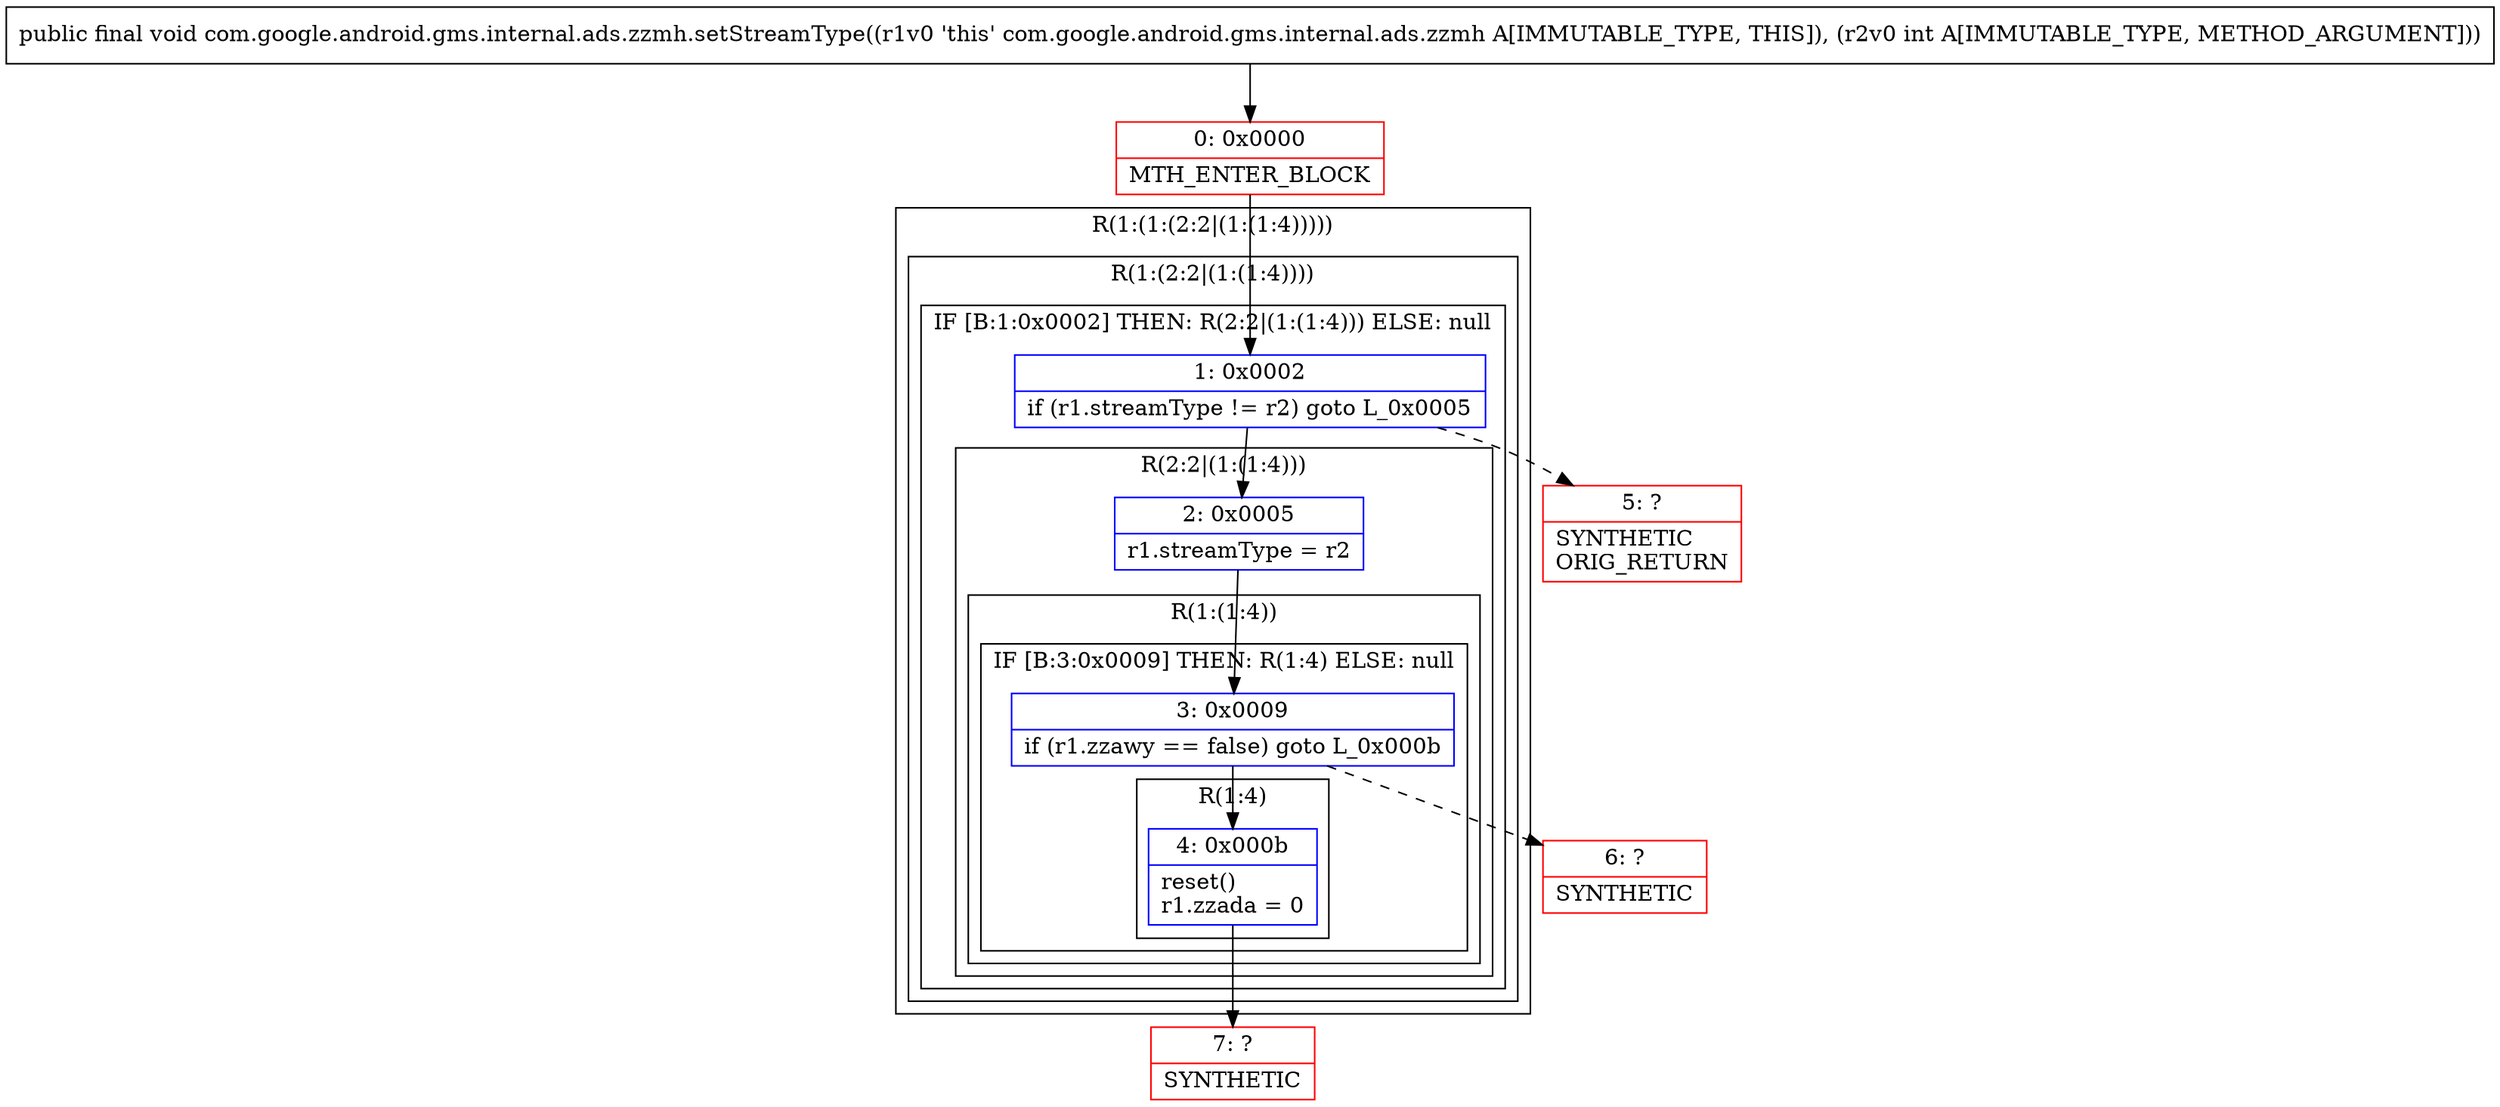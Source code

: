 digraph "CFG forcom.google.android.gms.internal.ads.zzmh.setStreamType(I)V" {
subgraph cluster_Region_642268051 {
label = "R(1:(1:(2:2|(1:(1:4)))))";
node [shape=record,color=blue];
subgraph cluster_Region_995064500 {
label = "R(1:(2:2|(1:(1:4))))";
node [shape=record,color=blue];
subgraph cluster_IfRegion_1613402667 {
label = "IF [B:1:0x0002] THEN: R(2:2|(1:(1:4))) ELSE: null";
node [shape=record,color=blue];
Node_1 [shape=record,label="{1\:\ 0x0002|if (r1.streamType != r2) goto L_0x0005\l}"];
subgraph cluster_Region_250616346 {
label = "R(2:2|(1:(1:4)))";
node [shape=record,color=blue];
Node_2 [shape=record,label="{2\:\ 0x0005|r1.streamType = r2\l}"];
subgraph cluster_Region_1770204404 {
label = "R(1:(1:4))";
node [shape=record,color=blue];
subgraph cluster_IfRegion_702116266 {
label = "IF [B:3:0x0009] THEN: R(1:4) ELSE: null";
node [shape=record,color=blue];
Node_3 [shape=record,label="{3\:\ 0x0009|if (r1.zzawy == false) goto L_0x000b\l}"];
subgraph cluster_Region_492176752 {
label = "R(1:4)";
node [shape=record,color=blue];
Node_4 [shape=record,label="{4\:\ 0x000b|reset()\lr1.zzada = 0\l}"];
}
}
}
}
}
}
}
Node_0 [shape=record,color=red,label="{0\:\ 0x0000|MTH_ENTER_BLOCK\l}"];
Node_5 [shape=record,color=red,label="{5\:\ ?|SYNTHETIC\lORIG_RETURN\l}"];
Node_6 [shape=record,color=red,label="{6\:\ ?|SYNTHETIC\l}"];
Node_7 [shape=record,color=red,label="{7\:\ ?|SYNTHETIC\l}"];
MethodNode[shape=record,label="{public final void com.google.android.gms.internal.ads.zzmh.setStreamType((r1v0 'this' com.google.android.gms.internal.ads.zzmh A[IMMUTABLE_TYPE, THIS]), (r2v0 int A[IMMUTABLE_TYPE, METHOD_ARGUMENT])) }"];
MethodNode -> Node_0;
Node_1 -> Node_2;
Node_1 -> Node_5[style=dashed];
Node_2 -> Node_3;
Node_3 -> Node_4;
Node_3 -> Node_6[style=dashed];
Node_4 -> Node_7;
Node_0 -> Node_1;
}

